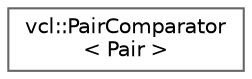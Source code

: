 digraph "Graphical Class Hierarchy"
{
 // LATEX_PDF_SIZE
  bgcolor="transparent";
  edge [fontname=Helvetica,fontsize=10,labelfontname=Helvetica,labelfontsize=10];
  node [fontname=Helvetica,fontsize=10,shape=box,height=0.2,width=0.4];
  rankdir="LR";
  Node0 [label="vcl::PairComparator\l\< Pair \>",height=0.2,width=0.4,color="grey40", fillcolor="white", style="filled",URL="$structvcl_1_1PairComparator.html",tooltip="The PairComparator struct is an utility comparator to allow to sort pairs in lexical order."];
}

